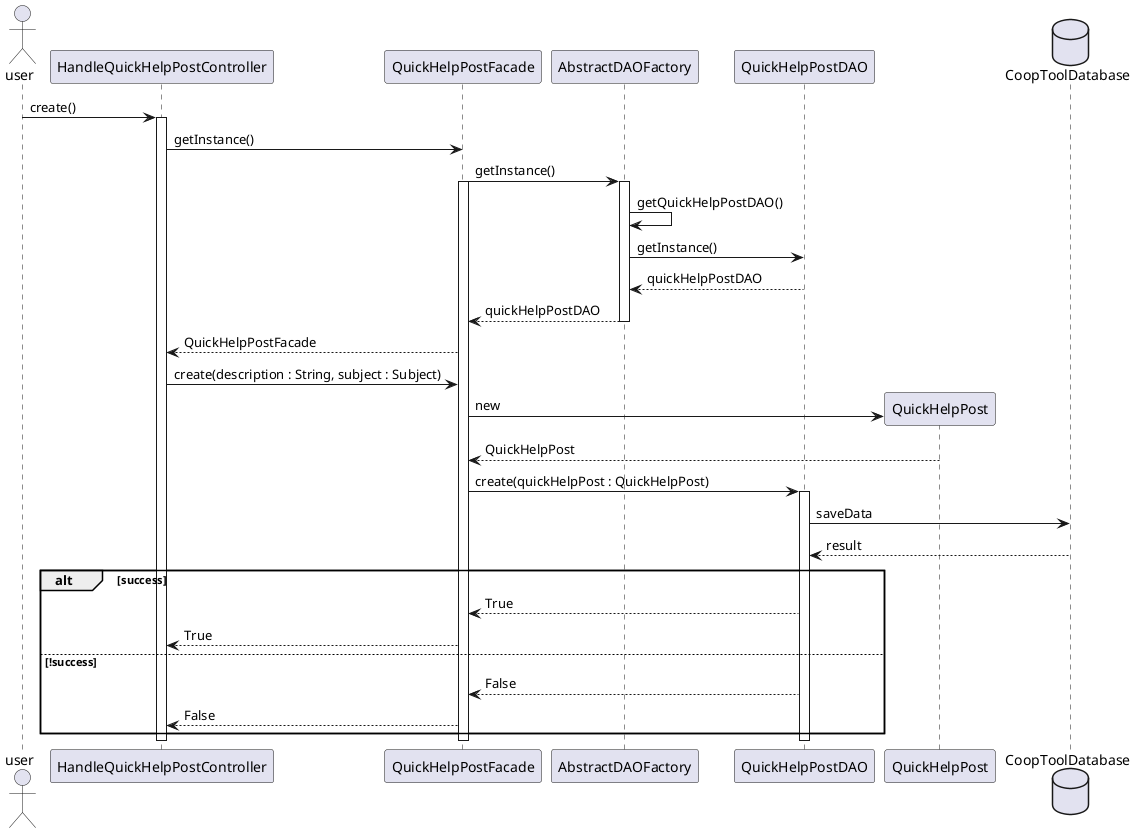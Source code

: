 @startuml
actor user
participant HandleQuickHelpPostController
participant QuickHelpPostFacade
participant AbstractDAOFactory
participant QuickHelpPostDAO
participant QuickHelpPost
database CoopToolDatabase

user -> HandleQuickHelpPostController : create()
activate HandleQuickHelpPostController
HandleQuickHelpPostController -> QuickHelpPostFacade  : getInstance()
QuickHelpPostFacade -> AbstractDAOFactory : getInstance()
activate QuickHelpPostFacade
activate AbstractDAOFactory
AbstractDAOFactory -> AbstractDAOFactory : getQuickHelpPostDAO()
AbstractDAOFactory -> QuickHelpPostDAO : getInstance()
QuickHelpPostDAO --> AbstractDAOFactory : quickHelpPostDAO
AbstractDAOFactory --> QuickHelpPostFacade : quickHelpPostDAO
deactivate AbstractDAOFactory
QuickHelpPostFacade --> HandleQuickHelpPostController : QuickHelpPostFacade

HandleQuickHelpPostController -> QuickHelpPostFacade : create(description : String, subject : Subject)
create QuickHelpPost
QuickHelpPostFacade -> QuickHelpPost : new
QuickHelpPost --> QuickHelpPostFacade : QuickHelpPost
QuickHelpPostFacade -> QuickHelpPostDAO : create(quickHelpPost : QuickHelpPost)
activate QuickHelpPostDAO
QuickHelpPostDAO -> CoopToolDatabase : saveData
CoopToolDatabase --> QuickHelpPostDAO : result
alt success
    QuickHelpPostDAO --> QuickHelpPostFacade : True
    QuickHelpPostFacade --> HandleQuickHelpPostController : True
else !success
    QuickHelpPostDAO --> QuickHelpPostFacade : False
    QuickHelpPostFacade --> HandleQuickHelpPostController : False
end
deactivate HandleQuickHelpPostController
deactivate QuickHelpPostFacade
deactivate QuickHelpPostDAO

@enduml